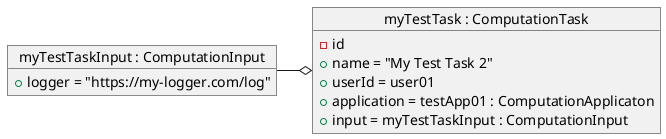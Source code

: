 @startuml

object "myTestTask : ComputationTask" as myTestTask {
    - id
    + name = "My Test Task 2"
    + userId = user01
    + application = testApp01 : ComputationApplicaton
    + input = myTestTaskInput : ComputationInput
}

object "myTestTaskInput : ComputationInput" as myTestTaskInput {
    + logger = "https://my-logger.com/log"
}

myTestTaskInput -o myTestTask

@enduml